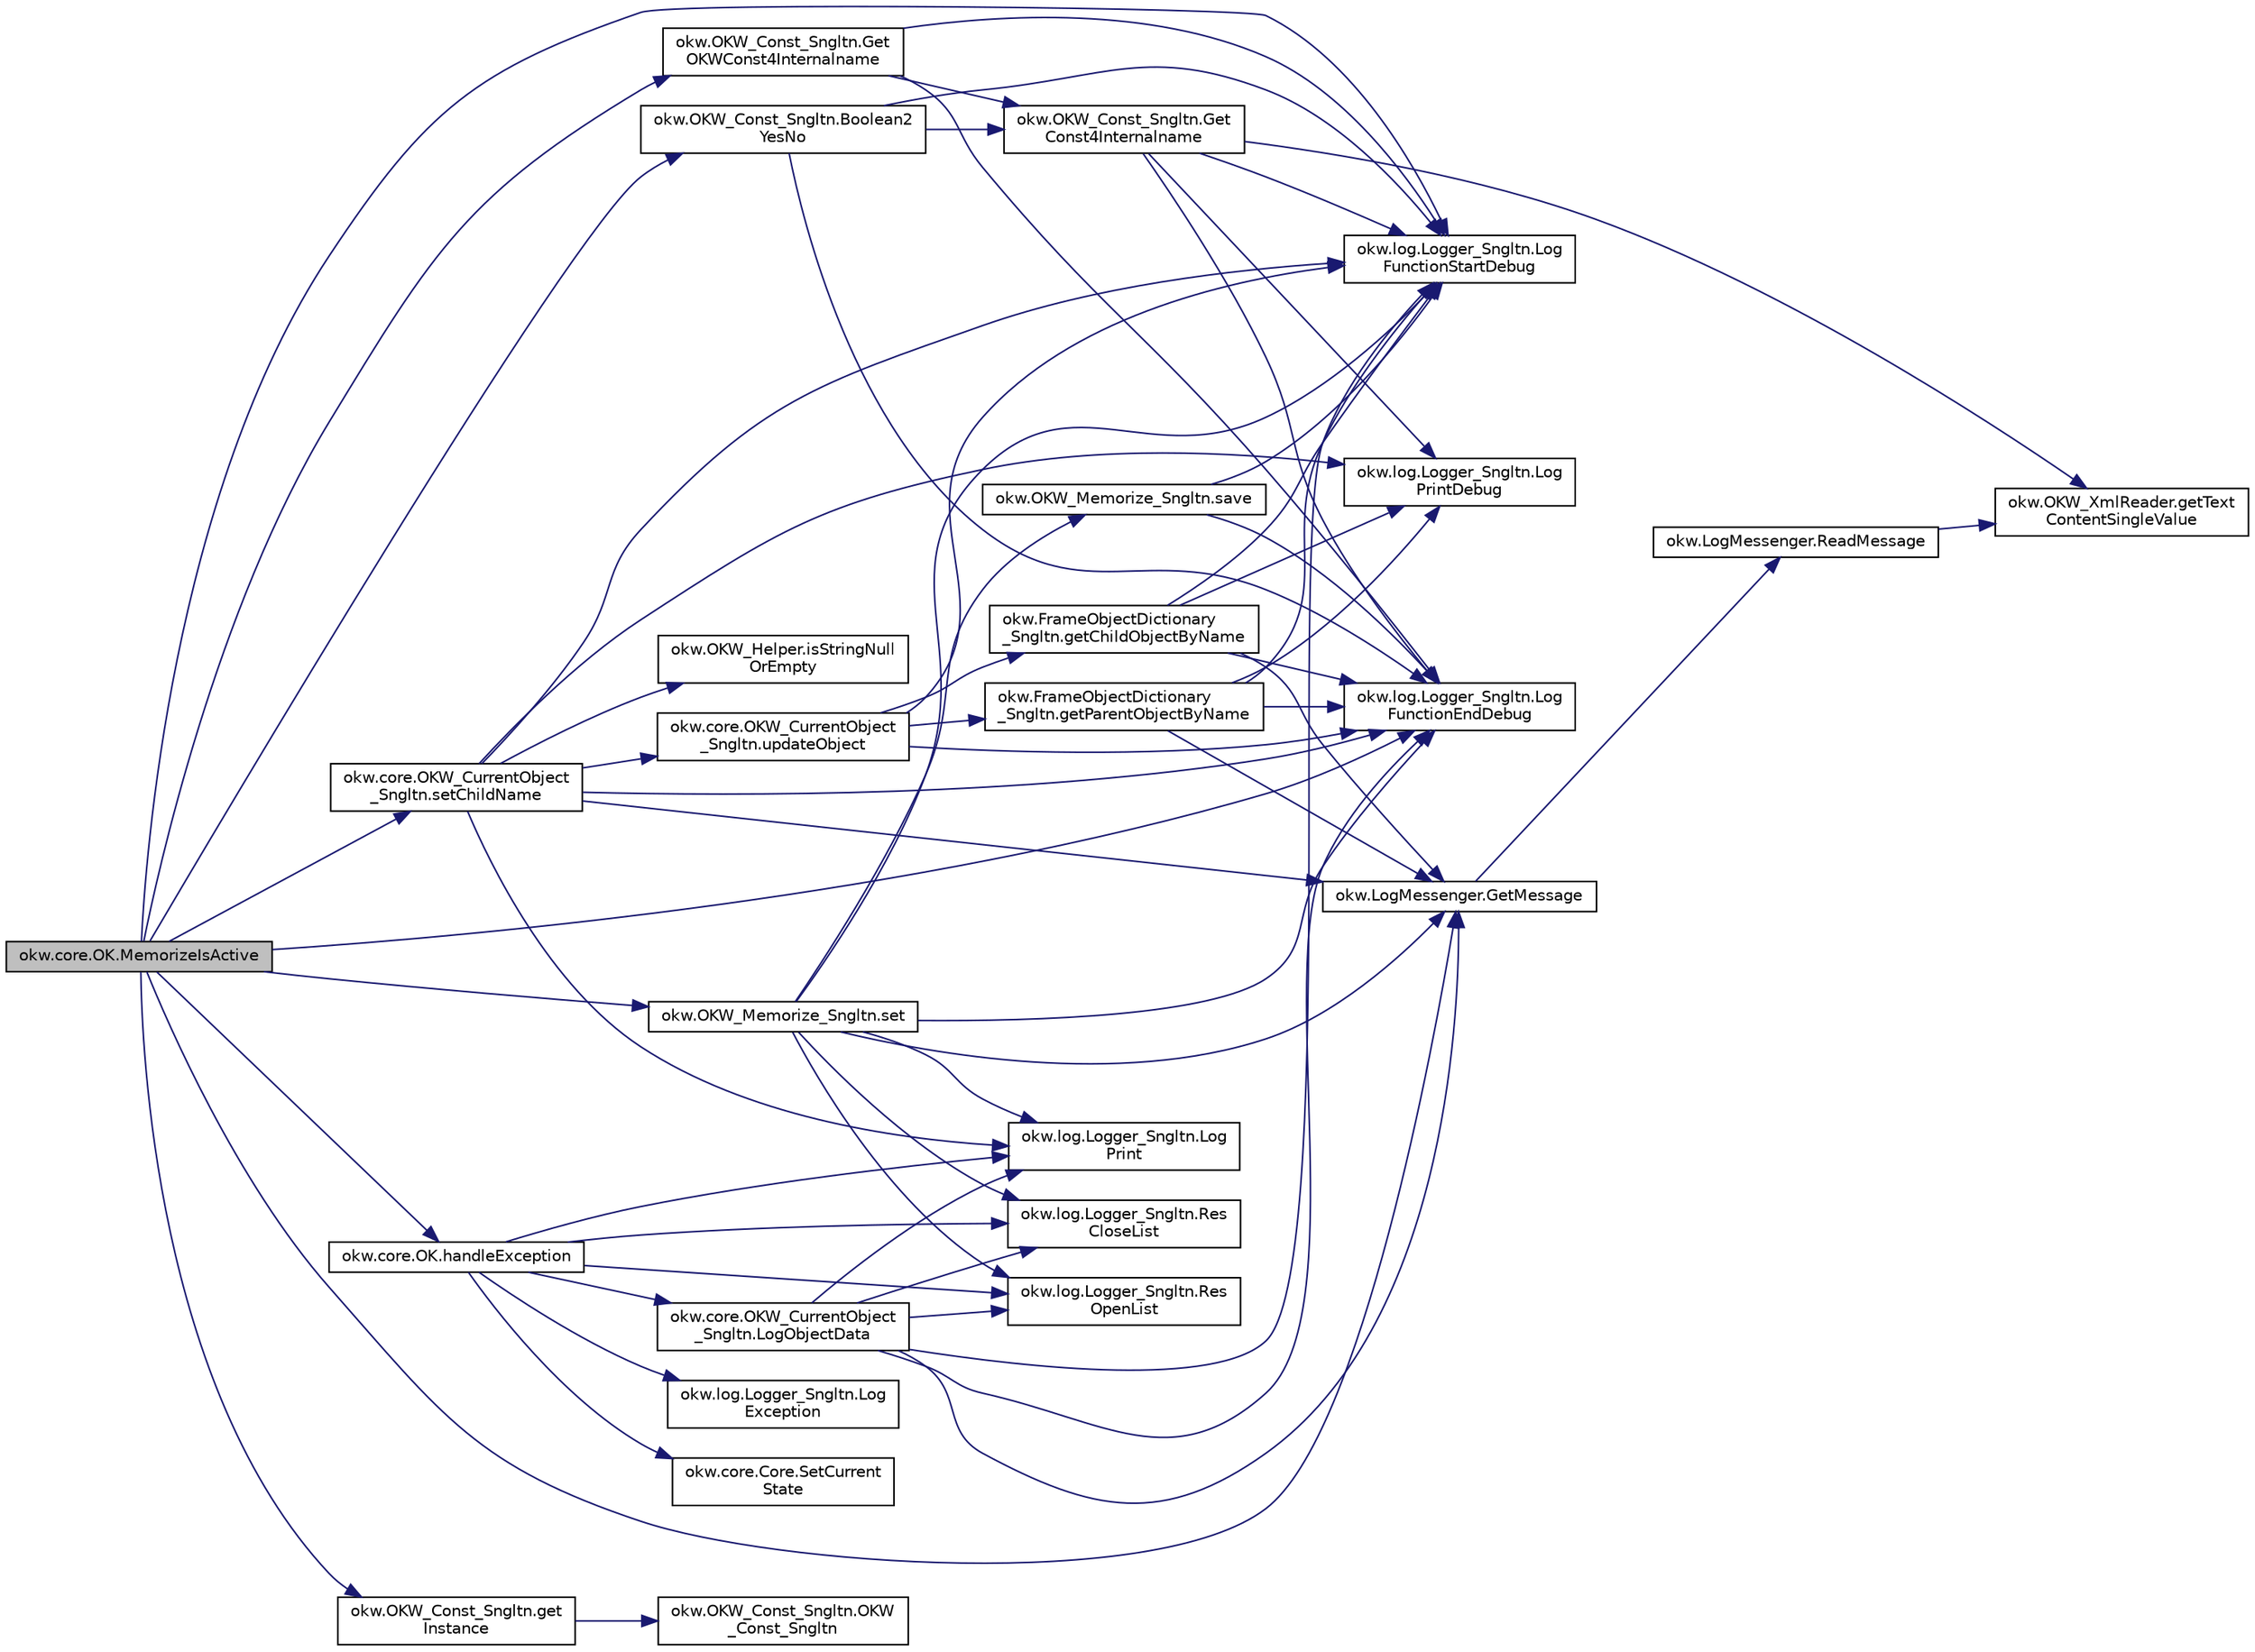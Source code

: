 digraph "okw.core.OK.MemorizeIsActive"
{
 // INTERACTIVE_SVG=YES
 // LATEX_PDF_SIZE
  edge [fontname="Helvetica",fontsize="10",labelfontname="Helvetica",labelfontsize="10"];
  node [fontname="Helvetica",fontsize="10",shape=record];
  rankdir="LR";
  Node475 [label="okw.core.OK.MemorizeIsActive",height=0.2,width=0.4,color="black", fillcolor="grey75", style="filled", fontcolor="black",tooltip="Merkt sich den Zustand des gegebenen Objekts."];
  Node475 -> Node476 [color="midnightblue",fontsize="10",style="solid",fontname="Helvetica"];
  Node476 [label="okw.log.Logger_Sngltn.Log\lFunctionStartDebug",height=0.2,width=0.4,color="black", fillcolor="white", style="filled",URL="$classokw_1_1log_1_1_logger___sngltn.html#a2d4c3d22d2a52b92873ee2f3853d9c42",tooltip="LogFunctionStartDebug:"];
  Node475 -> Node477 [color="midnightblue",fontsize="10",style="solid",fontname="Helvetica"];
  Node477 [label="okw.OKW_Const_Sngltn.get\lInstance",height=0.2,width=0.4,color="black", fillcolor="white", style="filled",URL="$classokw_1_1_o_k_w___const___sngltn.html#afdb8f095b58cbd870dbb8eb353e3b0bf",tooltip="Holt die einzige Instanz dieser Klasse."];
  Node477 -> Node478 [color="midnightblue",fontsize="10",style="solid",fontname="Helvetica"];
  Node478 [label="okw.OKW_Const_Sngltn.OKW\l_Const_Sngltn",height=0.2,width=0.4,color="black", fillcolor="white", style="filled",URL="$classokw_1_1_o_k_w___const___sngltn.html#a8404c43fc549df30d37c369c7d6e89ae",tooltip="Privater Konstruktor ohne Parameter im Entwurfsmuster Singelton initialisiert die Klasse OKW_Const."];
  Node475 -> Node479 [color="midnightblue",fontsize="10",style="solid",fontname="Helvetica"];
  Node479 [label="okw.OKW_Const_Sngltn.Get\lOKWConst4Internalname",height=0.2,width=0.4,color="black", fillcolor="white", style="filled",URL="$classokw_1_1_o_k_w___const___sngltn.html#a02c05c79f7ea6e862a81a64ce23941fd",tooltip="Methode ermittelt für Internalname und der aktuell eingestellten Sprache den Wert für OKWConst."];
  Node479 -> Node476 [color="midnightblue",fontsize="10",style="solid",fontname="Helvetica"];
  Node479 -> Node480 [color="midnightblue",fontsize="10",style="solid",fontname="Helvetica"];
  Node480 [label="okw.OKW_Const_Sngltn.Get\lConst4Internalname",height=0.2,width=0.4,color="black", fillcolor="white", style="filled",URL="$classokw_1_1_o_k_w___const___sngltn.html#a51cde06bf07e855ba4d69ff36b9a27f7",tooltip="Methode ermittelt für Internalname und der aktuell eingestellten Sprache den Wert für Const."];
  Node480 -> Node476 [color="midnightblue",fontsize="10",style="solid",fontname="Helvetica"];
  Node480 -> Node481 [color="midnightblue",fontsize="10",style="solid",fontname="Helvetica"];
  Node481 [label="okw.log.Logger_Sngltn.Log\lPrintDebug",height=0.2,width=0.4,color="black", fillcolor="white", style="filled",URL="$classokw_1_1log_1_1_logger___sngltn.html#a313f97c79ba4662d9daaf7f537dd02f4",tooltip="Loggt eine Nachricht."];
  Node480 -> Node482 [color="midnightblue",fontsize="10",style="solid",fontname="Helvetica"];
  Node482 [label="okw.OKW_XmlReader.getText\lContentSingleValue",height=0.2,width=0.4,color="black", fillcolor="white", style="filled",URL="$classokw_1_1_o_k_w___xml_reader.html#ab920b5335a2e1429c14cc5f8e79f39eb",tooltip="Lies den TextContent eines Tag."];
  Node480 -> Node483 [color="midnightblue",fontsize="10",style="solid",fontname="Helvetica"];
  Node483 [label="okw.log.Logger_Sngltn.Log\lFunctionEndDebug",height=0.2,width=0.4,color="black", fillcolor="white", style="filled",URL="$classokw_1_1log_1_1_logger___sngltn.html#a91b192a4e0381f6d02b791693d0fab84",tooltip="LogFunctionEndDebug:"];
  Node479 -> Node483 [color="midnightblue",fontsize="10",style="solid",fontname="Helvetica"];
  Node475 -> Node484 [color="midnightblue",fontsize="10",style="solid",fontname="Helvetica"];
  Node484 [label="okw.LogMessenger.GetMessage",height=0.2,width=0.4,color="black", fillcolor="white", style="filled",URL="$classokw_1_1_log_messenger.html#af225d1f037d47b3b085175c09d78bdd2",tooltip="Holt die Log-Meldung für MethodeNmae/Textkey ohne weitere Parameter."];
  Node484 -> Node485 [color="midnightblue",fontsize="10",style="solid",fontname="Helvetica"];
  Node485 [label="okw.LogMessenger.ReadMessage",height=0.2,width=0.4,color="black", fillcolor="white", style="filled",URL="$classokw_1_1_log_messenger.html#a530cd6ab82ec82a04206a2e976ec06e3",tooltip="Interne Kernfunktion holt die Log-Meldung mit Platzhaltern aus der XML-Datei."];
  Node485 -> Node482 [color="midnightblue",fontsize="10",style="solid",fontname="Helvetica"];
  Node475 -> Node486 [color="midnightblue",fontsize="10",style="solid",fontname="Helvetica"];
  Node486 [label="okw.core.OKW_CurrentObject\l_Sngltn.setChildName",height=0.2,width=0.4,color="black", fillcolor="white", style="filled",URL="$classokw_1_1core_1_1_o_k_w___current_object___sngltn.html#a461fa1ff29f4bc4a9798707ea7b71849",tooltip="Setzt das Kindobjekt."];
  Node486 -> Node476 [color="midnightblue",fontsize="10",style="solid",fontname="Helvetica"];
  Node486 -> Node481 [color="midnightblue",fontsize="10",style="solid",fontname="Helvetica"];
  Node486 -> Node484 [color="midnightblue",fontsize="10",style="solid",fontname="Helvetica"];
  Node486 -> Node487 [color="midnightblue",fontsize="10",style="solid",fontname="Helvetica"];
  Node487 [label="okw.OKW_Helper.isStringNull\lOrEmpty",height=0.2,width=0.4,color="black", fillcolor="white", style="filled",URL="$classokw_1_1_o_k_w___helper.html#a3a7ba0f42b29adf70574830688e72e4a",tooltip="Prüft ob der gegeben String fpsStrin null oder leer (\"\") ist."];
  Node486 -> Node488 [color="midnightblue",fontsize="10",style="solid",fontname="Helvetica"];
  Node488 [label="okw.log.Logger_Sngltn.Log\lPrint",height=0.2,width=0.4,color="black", fillcolor="white", style="filled",URL="$classokw_1_1log_1_1_logger___sngltn.html#a8ebceaddd6cc6963ddb8e08c72ea808c",tooltip="LogPrint Function: Prints the values of expressions to the results file."];
  Node486 -> Node489 [color="midnightblue",fontsize="10",style="solid",fontname="Helvetica"];
  Node489 [label="okw.core.OKW_CurrentObject\l_Sngltn.updateObject",height=0.2,width=0.4,color="black", fillcolor="white", style="filled",URL="$classokw_1_1core_1_1_o_k_w___current_object___sngltn.html#a51204f2563ba8defb737da6653705819",tooltip="Methode aktualisert zwei Werte:"];
  Node489 -> Node476 [color="midnightblue",fontsize="10",style="solid",fontname="Helvetica"];
  Node489 -> Node490 [color="midnightblue",fontsize="10",style="solid",fontname="Helvetica"];
  Node490 [label="okw.FrameObjectDictionary\l_Sngltn.getParentObjectByName",height=0.2,width=0.4,color="black", fillcolor="white", style="filled",URL="$classokw_1_1_frame_object_dictionary___sngltn.html#aeec07d71cbebe71ec3ec4d27e86d6c5c",tooltip="Die Methode liefert das Frame-Object des gegebenen FN eines Fensterobjektes zurück."];
  Node490 -> Node476 [color="midnightblue",fontsize="10",style="solid",fontname="Helvetica"];
  Node490 -> Node481 [color="midnightblue",fontsize="10",style="solid",fontname="Helvetica"];
  Node490 -> Node484 [color="midnightblue",fontsize="10",style="solid",fontname="Helvetica"];
  Node490 -> Node483 [color="midnightblue",fontsize="10",style="solid",fontname="Helvetica"];
  Node489 -> Node491 [color="midnightblue",fontsize="10",style="solid",fontname="Helvetica"];
  Node491 [label="okw.FrameObjectDictionary\l_Sngltn.getChildObjectByName",height=0.2,width=0.4,color="black", fillcolor="white", style="filled",URL="$classokw_1_1_frame_object_dictionary___sngltn.html#a0a71734828093357dfc88b5fa242e361",tooltip="Die Methode liefert das Objekt des gegebenen Kindobjekttests zurück."];
  Node491 -> Node476 [color="midnightblue",fontsize="10",style="solid",fontname="Helvetica"];
  Node491 -> Node481 [color="midnightblue",fontsize="10",style="solid",fontname="Helvetica"];
  Node491 -> Node484 [color="midnightblue",fontsize="10",style="solid",fontname="Helvetica"];
  Node491 -> Node483 [color="midnightblue",fontsize="10",style="solid",fontname="Helvetica"];
  Node489 -> Node483 [color="midnightblue",fontsize="10",style="solid",fontname="Helvetica"];
  Node486 -> Node483 [color="midnightblue",fontsize="10",style="solid",fontname="Helvetica"];
  Node475 -> Node492 [color="midnightblue",fontsize="10",style="solid",fontname="Helvetica"];
  Node492 [label="okw.OKW_Const_Sngltn.Boolean2\lYesNo",height=0.2,width=0.4,color="black", fillcolor="white", style="filled",URL="$classokw_1_1_o_k_w___const___sngltn.html#afc1c3325b8bede60aa50b1d5ebfdddf1",tooltip="Konvertiert WAHR/FALSCH (true/false) sprachabhängig nach \"Ja\"/\"Nein\" (Yes/No)"];
  Node492 -> Node476 [color="midnightblue",fontsize="10",style="solid",fontname="Helvetica"];
  Node492 -> Node480 [color="midnightblue",fontsize="10",style="solid",fontname="Helvetica"];
  Node492 -> Node483 [color="midnightblue",fontsize="10",style="solid",fontname="Helvetica"];
  Node475 -> Node493 [color="midnightblue",fontsize="10",style="solid",fontname="Helvetica"];
  Node493 [label="okw.OKW_Memorize_Sngltn.set",height=0.2,width=0.4,color="black", fillcolor="white", style="filled",URL="$classokw_1_1_o_k_w___memorize___sngltn.html#a77acdbf6b56b381439a16f96b54e6fbd",tooltip="Setzt/Merkt sich das MemKey/Value-Paar."];
  Node493 -> Node476 [color="midnightblue",fontsize="10",style="solid",fontname="Helvetica"];
  Node493 -> Node484 [color="midnightblue",fontsize="10",style="solid",fontname="Helvetica"];
  Node493 -> Node494 [color="midnightblue",fontsize="10",style="solid",fontname="Helvetica"];
  Node494 [label="okw.log.Logger_Sngltn.Res\lOpenList",height=0.2,width=0.4,color="black", fillcolor="white", style="filled",URL="$classokw_1_1log_1_1_logger___sngltn.html#ab4fc711bb4c754f251372ff3b14ab9c9",tooltip="Creates a new hierarchical level in the results file."];
  Node493 -> Node488 [color="midnightblue",fontsize="10",style="solid",fontname="Helvetica"];
  Node493 -> Node495 [color="midnightblue",fontsize="10",style="solid",fontname="Helvetica"];
  Node495 [label="okw.log.Logger_Sngltn.Res\lCloseList",height=0.2,width=0.4,color="black", fillcolor="white", style="filled",URL="$classokw_1_1log_1_1_logger___sngltn.html#a9b54104f7e0b4c0a473877b19dfaed56",tooltip="Closes a hierarchical level in the results file that was opened with ResOpenList."];
  Node493 -> Node496 [color="midnightblue",fontsize="10",style="solid",fontname="Helvetica"];
  Node496 [label="okw.OKW_Memorize_Sngltn.save",height=0.2,width=0.4,color="black", fillcolor="white", style="filled",URL="$classokw_1_1_o_k_w___memorize___sngltn.html#a3ff14b0c6e596369e1437c59888a104f",tooltip="Liest die Werte der Klasse OKW_Memorize aus einer Datei, gegeben in OKW.OKW_Ini.Xml_Ini_xml,..."];
  Node496 -> Node476 [color="midnightblue",fontsize="10",style="solid",fontname="Helvetica"];
  Node496 -> Node483 [color="midnightblue",fontsize="10",style="solid",fontname="Helvetica"];
  Node493 -> Node483 [color="midnightblue",fontsize="10",style="solid",fontname="Helvetica"];
  Node475 -> Node497 [color="midnightblue",fontsize="10",style="solid",fontname="Helvetica"];
  Node497 [label="okw.core.OK.handleException",height=0.2,width=0.4,color="black", fillcolor="white", style="filled",URL="$classokw_1_1core_1_1_o_k.html#a5a6db6a457bcb71c893f5d4eb615b2b7",tooltip="Zentrale Exception-Behandlung."];
  Node497 -> Node488 [color="midnightblue",fontsize="10",style="solid",fontname="Helvetica"];
  Node497 -> Node498 [color="midnightblue",fontsize="10",style="solid",fontname="Helvetica"];
  Node498 [label="okw.log.Logger_Sngltn.Log\lException",height=0.2,width=0.4,color="black", fillcolor="white", style="filled",URL="$classokw_1_1log_1_1_logger___sngltn.html#aa29d396a2b9df1ac57079d777c548181",tooltip="LogException Function: Logs a Script Exception to the results file."];
  Node497 -> Node494 [color="midnightblue",fontsize="10",style="solid",fontname="Helvetica"];
  Node497 -> Node495 [color="midnightblue",fontsize="10",style="solid",fontname="Helvetica"];
  Node497 -> Node499 [color="midnightblue",fontsize="10",style="solid",fontname="Helvetica"];
  Node499 [label="okw.core.OKW_CurrentObject\l_Sngltn.LogObjectData",height=0.2,width=0.4,color="black", fillcolor="white", style="filled",URL="$classokw_1_1core_1_1_o_k_w___current_object___sngltn.html#a01b48f2c86a2f91909143ee9063dfd86",tooltip="Methode gibt alle wichtigen Informationen zum aktuellen Objekt aus."];
  Node499 -> Node476 [color="midnightblue",fontsize="10",style="solid",fontname="Helvetica"];
  Node499 -> Node494 [color="midnightblue",fontsize="10",style="solid",fontname="Helvetica"];
  Node499 -> Node488 [color="midnightblue",fontsize="10",style="solid",fontname="Helvetica"];
  Node499 -> Node484 [color="midnightblue",fontsize="10",style="solid",fontname="Helvetica"];
  Node499 -> Node495 [color="midnightblue",fontsize="10",style="solid",fontname="Helvetica"];
  Node499 -> Node483 [color="midnightblue",fontsize="10",style="solid",fontname="Helvetica"];
  Node497 -> Node500 [color="midnightblue",fontsize="10",style="solid",fontname="Helvetica"];
  Node500 [label="okw.core.Core.SetCurrent\lState",height=0.2,width=0.4,color="black", fillcolor="white", style="filled",URL="$classokw_1_1core_1_1_core.html#aafe6e3d88e810dabf350b37058d4af97",tooltip="Setter zum Setzen des aktuellen Zustandes."];
  Node475 -> Node483 [color="midnightblue",fontsize="10",style="solid",fontname="Helvetica"];
}
